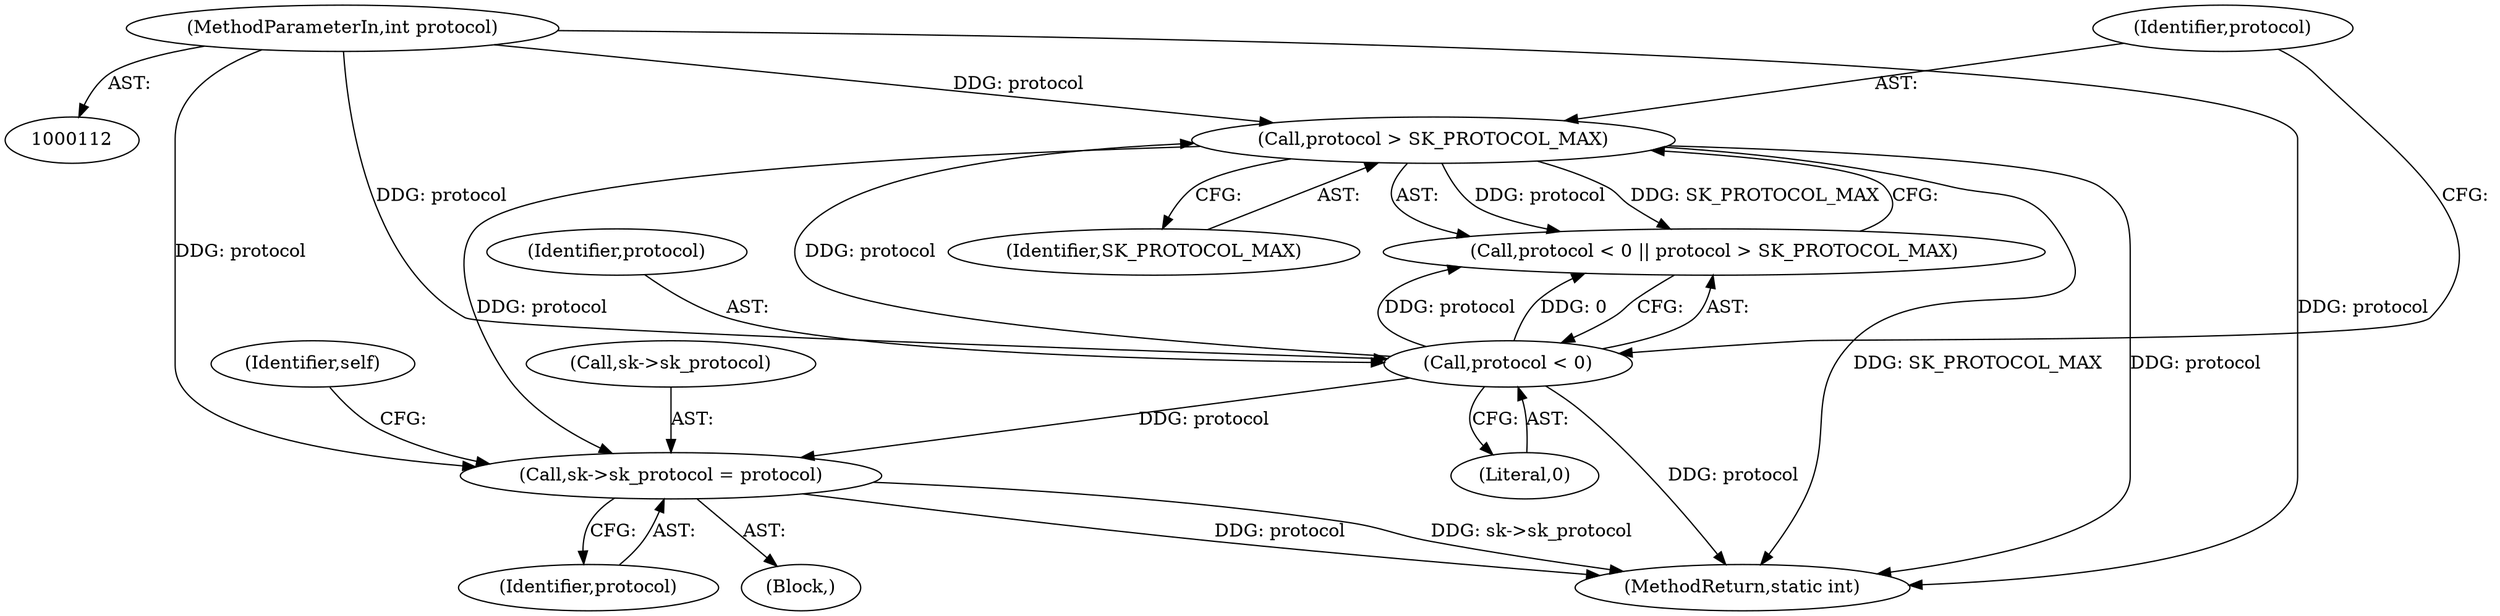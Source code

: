 digraph "0_linux_79462ad02e861803b3840cc782248c7359451cd9_3@pointer" {
"1000272" [label="(Call,sk->sk_protocol = protocol)"];
"1000125" [label="(Call,protocol > SK_PROTOCOL_MAX)"];
"1000122" [label="(Call,protocol < 0)"];
"1000115" [label="(MethodParameterIn,int protocol)"];
"1000127" [label="(Identifier,SK_PROTOCOL_MAX)"];
"1000319" [label="(MethodReturn,static int)"];
"1000279" [label="(Identifier,self)"];
"1000123" [label="(Identifier,protocol)"];
"1000122" [label="(Call,protocol < 0)"];
"1000272" [label="(Call,sk->sk_protocol = protocol)"];
"1000121" [label="(Call,protocol < 0 || protocol > SK_PROTOCOL_MAX)"];
"1000117" [label="(Block,)"];
"1000273" [label="(Call,sk->sk_protocol)"];
"1000125" [label="(Call,protocol > SK_PROTOCOL_MAX)"];
"1000126" [label="(Identifier,protocol)"];
"1000115" [label="(MethodParameterIn,int protocol)"];
"1000276" [label="(Identifier,protocol)"];
"1000124" [label="(Literal,0)"];
"1000272" -> "1000117"  [label="AST: "];
"1000272" -> "1000276"  [label="CFG: "];
"1000273" -> "1000272"  [label="AST: "];
"1000276" -> "1000272"  [label="AST: "];
"1000279" -> "1000272"  [label="CFG: "];
"1000272" -> "1000319"  [label="DDG: protocol"];
"1000272" -> "1000319"  [label="DDG: sk->sk_protocol"];
"1000125" -> "1000272"  [label="DDG: protocol"];
"1000122" -> "1000272"  [label="DDG: protocol"];
"1000115" -> "1000272"  [label="DDG: protocol"];
"1000125" -> "1000121"  [label="AST: "];
"1000125" -> "1000127"  [label="CFG: "];
"1000126" -> "1000125"  [label="AST: "];
"1000127" -> "1000125"  [label="AST: "];
"1000121" -> "1000125"  [label="CFG: "];
"1000125" -> "1000319"  [label="DDG: protocol"];
"1000125" -> "1000319"  [label="DDG: SK_PROTOCOL_MAX"];
"1000125" -> "1000121"  [label="DDG: protocol"];
"1000125" -> "1000121"  [label="DDG: SK_PROTOCOL_MAX"];
"1000122" -> "1000125"  [label="DDG: protocol"];
"1000115" -> "1000125"  [label="DDG: protocol"];
"1000122" -> "1000121"  [label="AST: "];
"1000122" -> "1000124"  [label="CFG: "];
"1000123" -> "1000122"  [label="AST: "];
"1000124" -> "1000122"  [label="AST: "];
"1000126" -> "1000122"  [label="CFG: "];
"1000121" -> "1000122"  [label="CFG: "];
"1000122" -> "1000319"  [label="DDG: protocol"];
"1000122" -> "1000121"  [label="DDG: protocol"];
"1000122" -> "1000121"  [label="DDG: 0"];
"1000115" -> "1000122"  [label="DDG: protocol"];
"1000115" -> "1000112"  [label="AST: "];
"1000115" -> "1000319"  [label="DDG: protocol"];
}
